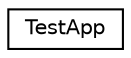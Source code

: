 digraph "Graphical Class Hierarchy"
{
  edge [fontname="Helvetica",fontsize="10",labelfontname="Helvetica",labelfontsize="10"];
  node [fontname="Helvetica",fontsize="10",shape=record];
  rankdir="LR";
  Node1 [label="TestApp",height=0.2,width=0.4,color="black", fillcolor="white", style="filled",URL="$classTestApp.html"];
}

